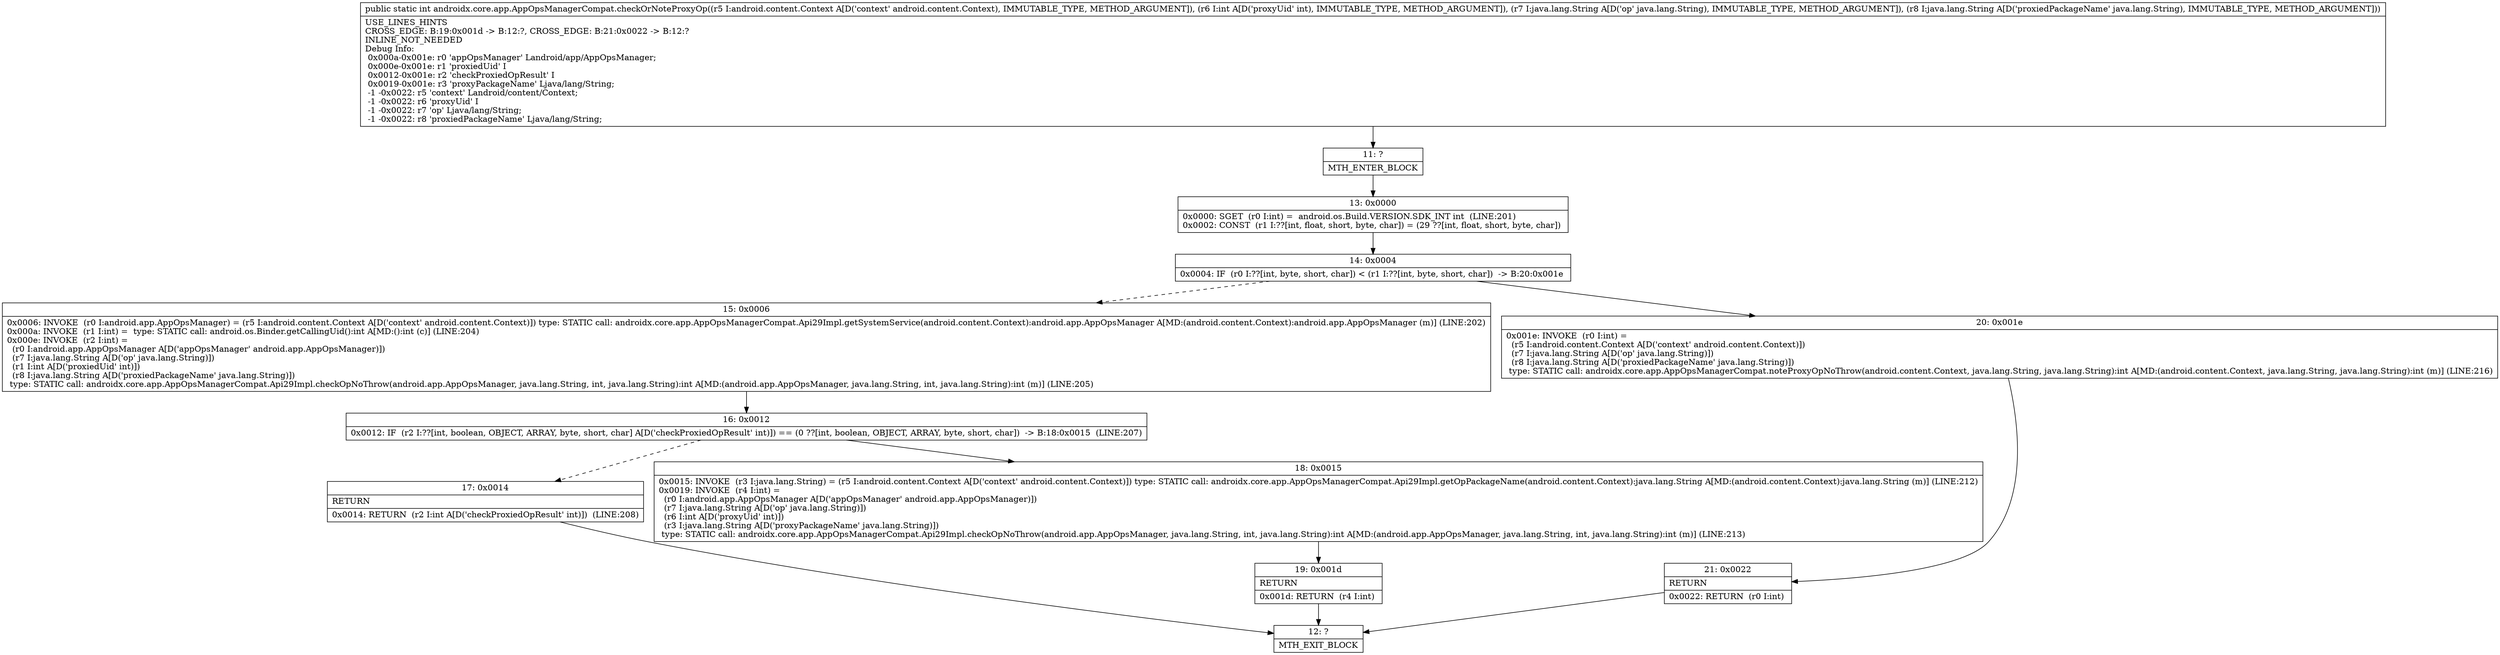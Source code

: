 digraph "CFG forandroidx.core.app.AppOpsManagerCompat.checkOrNoteProxyOp(Landroid\/content\/Context;ILjava\/lang\/String;Ljava\/lang\/String;)I" {
Node_11 [shape=record,label="{11\:\ ?|MTH_ENTER_BLOCK\l}"];
Node_13 [shape=record,label="{13\:\ 0x0000|0x0000: SGET  (r0 I:int) =  android.os.Build.VERSION.SDK_INT int  (LINE:201)\l0x0002: CONST  (r1 I:??[int, float, short, byte, char]) = (29 ??[int, float, short, byte, char]) \l}"];
Node_14 [shape=record,label="{14\:\ 0x0004|0x0004: IF  (r0 I:??[int, byte, short, char]) \< (r1 I:??[int, byte, short, char])  \-\> B:20:0x001e \l}"];
Node_15 [shape=record,label="{15\:\ 0x0006|0x0006: INVOKE  (r0 I:android.app.AppOpsManager) = (r5 I:android.content.Context A[D('context' android.content.Context)]) type: STATIC call: androidx.core.app.AppOpsManagerCompat.Api29Impl.getSystemService(android.content.Context):android.app.AppOpsManager A[MD:(android.content.Context):android.app.AppOpsManager (m)] (LINE:202)\l0x000a: INVOKE  (r1 I:int) =  type: STATIC call: android.os.Binder.getCallingUid():int A[MD:():int (c)] (LINE:204)\l0x000e: INVOKE  (r2 I:int) = \l  (r0 I:android.app.AppOpsManager A[D('appOpsManager' android.app.AppOpsManager)])\l  (r7 I:java.lang.String A[D('op' java.lang.String)])\l  (r1 I:int A[D('proxiedUid' int)])\l  (r8 I:java.lang.String A[D('proxiedPackageName' java.lang.String)])\l type: STATIC call: androidx.core.app.AppOpsManagerCompat.Api29Impl.checkOpNoThrow(android.app.AppOpsManager, java.lang.String, int, java.lang.String):int A[MD:(android.app.AppOpsManager, java.lang.String, int, java.lang.String):int (m)] (LINE:205)\l}"];
Node_16 [shape=record,label="{16\:\ 0x0012|0x0012: IF  (r2 I:??[int, boolean, OBJECT, ARRAY, byte, short, char] A[D('checkProxiedOpResult' int)]) == (0 ??[int, boolean, OBJECT, ARRAY, byte, short, char])  \-\> B:18:0x0015  (LINE:207)\l}"];
Node_17 [shape=record,label="{17\:\ 0x0014|RETURN\l|0x0014: RETURN  (r2 I:int A[D('checkProxiedOpResult' int)])  (LINE:208)\l}"];
Node_12 [shape=record,label="{12\:\ ?|MTH_EXIT_BLOCK\l}"];
Node_18 [shape=record,label="{18\:\ 0x0015|0x0015: INVOKE  (r3 I:java.lang.String) = (r5 I:android.content.Context A[D('context' android.content.Context)]) type: STATIC call: androidx.core.app.AppOpsManagerCompat.Api29Impl.getOpPackageName(android.content.Context):java.lang.String A[MD:(android.content.Context):java.lang.String (m)] (LINE:212)\l0x0019: INVOKE  (r4 I:int) = \l  (r0 I:android.app.AppOpsManager A[D('appOpsManager' android.app.AppOpsManager)])\l  (r7 I:java.lang.String A[D('op' java.lang.String)])\l  (r6 I:int A[D('proxyUid' int)])\l  (r3 I:java.lang.String A[D('proxyPackageName' java.lang.String)])\l type: STATIC call: androidx.core.app.AppOpsManagerCompat.Api29Impl.checkOpNoThrow(android.app.AppOpsManager, java.lang.String, int, java.lang.String):int A[MD:(android.app.AppOpsManager, java.lang.String, int, java.lang.String):int (m)] (LINE:213)\l}"];
Node_19 [shape=record,label="{19\:\ 0x001d|RETURN\l|0x001d: RETURN  (r4 I:int) \l}"];
Node_20 [shape=record,label="{20\:\ 0x001e|0x001e: INVOKE  (r0 I:int) = \l  (r5 I:android.content.Context A[D('context' android.content.Context)])\l  (r7 I:java.lang.String A[D('op' java.lang.String)])\l  (r8 I:java.lang.String A[D('proxiedPackageName' java.lang.String)])\l type: STATIC call: androidx.core.app.AppOpsManagerCompat.noteProxyOpNoThrow(android.content.Context, java.lang.String, java.lang.String):int A[MD:(android.content.Context, java.lang.String, java.lang.String):int (m)] (LINE:216)\l}"];
Node_21 [shape=record,label="{21\:\ 0x0022|RETURN\l|0x0022: RETURN  (r0 I:int) \l}"];
MethodNode[shape=record,label="{public static int androidx.core.app.AppOpsManagerCompat.checkOrNoteProxyOp((r5 I:android.content.Context A[D('context' android.content.Context), IMMUTABLE_TYPE, METHOD_ARGUMENT]), (r6 I:int A[D('proxyUid' int), IMMUTABLE_TYPE, METHOD_ARGUMENT]), (r7 I:java.lang.String A[D('op' java.lang.String), IMMUTABLE_TYPE, METHOD_ARGUMENT]), (r8 I:java.lang.String A[D('proxiedPackageName' java.lang.String), IMMUTABLE_TYPE, METHOD_ARGUMENT]))  | USE_LINES_HINTS\lCROSS_EDGE: B:19:0x001d \-\> B:12:?, CROSS_EDGE: B:21:0x0022 \-\> B:12:?\lINLINE_NOT_NEEDED\lDebug Info:\l  0x000a\-0x001e: r0 'appOpsManager' Landroid\/app\/AppOpsManager;\l  0x000e\-0x001e: r1 'proxiedUid' I\l  0x0012\-0x001e: r2 'checkProxiedOpResult' I\l  0x0019\-0x001e: r3 'proxyPackageName' Ljava\/lang\/String;\l  \-1 \-0x0022: r5 'context' Landroid\/content\/Context;\l  \-1 \-0x0022: r6 'proxyUid' I\l  \-1 \-0x0022: r7 'op' Ljava\/lang\/String;\l  \-1 \-0x0022: r8 'proxiedPackageName' Ljava\/lang\/String;\l}"];
MethodNode -> Node_11;Node_11 -> Node_13;
Node_13 -> Node_14;
Node_14 -> Node_15[style=dashed];
Node_14 -> Node_20;
Node_15 -> Node_16;
Node_16 -> Node_17[style=dashed];
Node_16 -> Node_18;
Node_17 -> Node_12;
Node_18 -> Node_19;
Node_19 -> Node_12;
Node_20 -> Node_21;
Node_21 -> Node_12;
}

